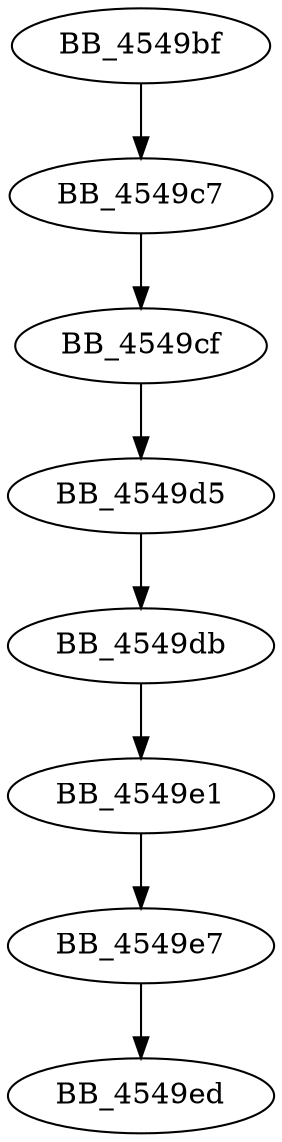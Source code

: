 DiGraph sub_4549BF{
BB_4549bf->BB_4549c7
BB_4549c7->BB_4549cf
BB_4549cf->BB_4549d5
BB_4549d5->BB_4549db
BB_4549db->BB_4549e1
BB_4549e1->BB_4549e7
BB_4549e7->BB_4549ed
}
